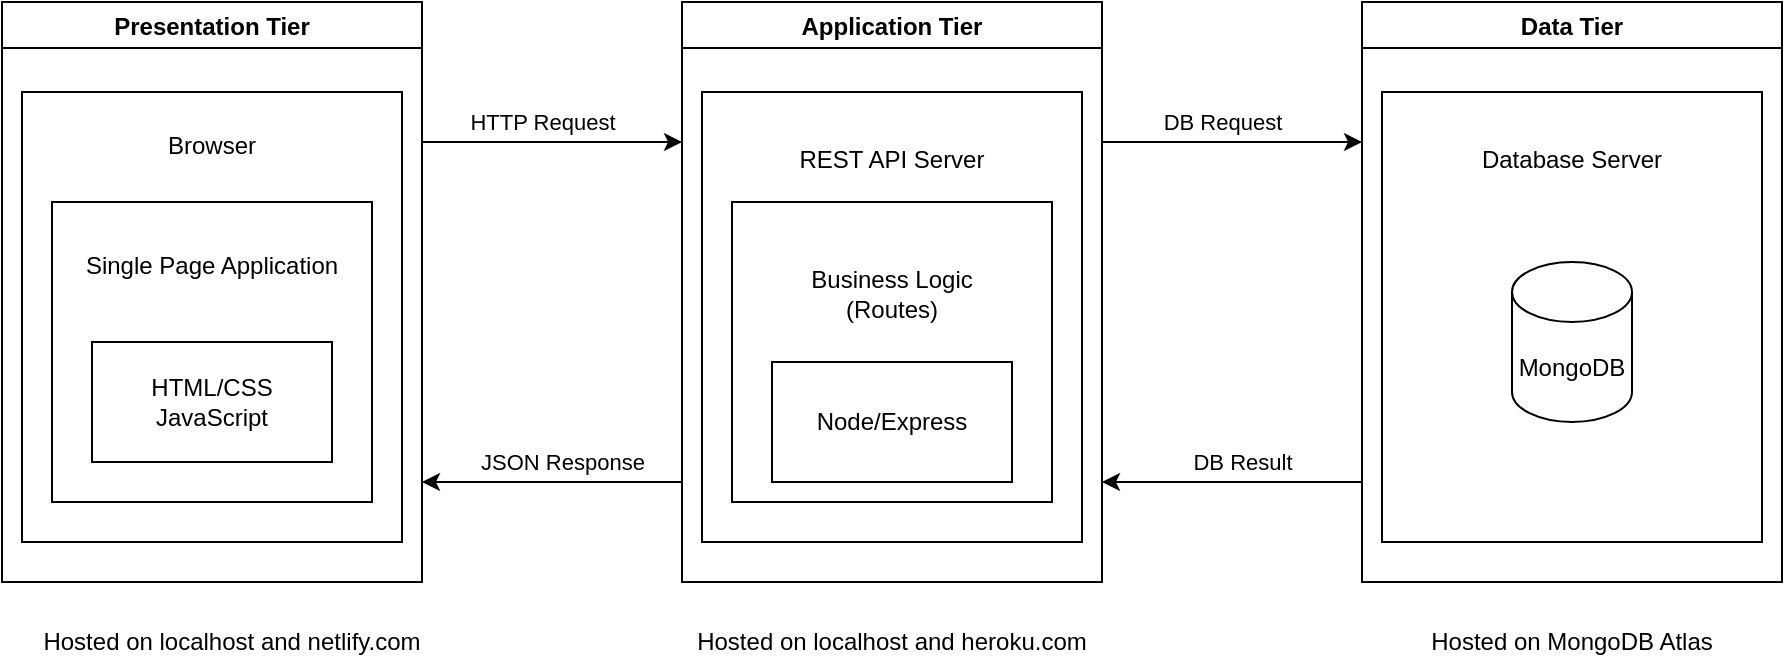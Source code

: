 <mxfile version="14.9.6" type="device"><diagram id="5D6tmy7sr3LoEZoRBFoa" name="Page-1"><mxGraphModel dx="410" dy="237" grid="1" gridSize="10" guides="1" tooltips="1" connect="1" arrows="1" fold="1" page="1" pageScale="1" pageWidth="1100" pageHeight="850" math="0" shadow="0"><root><mxCell id="0"/><mxCell id="1" parent="0"/><mxCell id="wRTsTO59Z3Ek4nzacMVy-1" value="Presentation Tier" style="swimlane;" parent="1" vertex="1"><mxGeometry x="30" y="30" width="210" height="290" as="geometry"/></mxCell><mxCell id="wRTsTO59Z3Ek4nzacMVy-4" value="Browser&lt;br&gt;&lt;br&gt;&lt;br&gt;&lt;br&gt;&lt;br&gt;&lt;br&gt;&lt;br&gt;&lt;br&gt;&lt;br&gt;&lt;br&gt;&lt;br&gt;&lt;br&gt;&lt;br&gt;" style="rounded=0;whiteSpace=wrap;html=1;" parent="wRTsTO59Z3Ek4nzacMVy-1" vertex="1"><mxGeometry x="10" y="45" width="190" height="225" as="geometry"/></mxCell><mxCell id="wRTsTO59Z3Ek4nzacMVy-5" value="Single Page Application&lt;br&gt;&lt;br&gt;&lt;br&gt;&lt;br&gt;&lt;br&gt;&lt;br&gt;&lt;br&gt;" style="rounded=0;whiteSpace=wrap;html=1;" parent="wRTsTO59Z3Ek4nzacMVy-1" vertex="1"><mxGeometry x="25" y="100" width="160" height="150" as="geometry"/></mxCell><mxCell id="wRTsTO59Z3Ek4nzacMVy-3" value="HTML/CSS&lt;br&gt;JavaScript" style="rounded=0;whiteSpace=wrap;html=1;" parent="wRTsTO59Z3Ek4nzacMVy-1" vertex="1"><mxGeometry x="45" y="170" width="120" height="60" as="geometry"/></mxCell><mxCell id="wRTsTO59Z3Ek4nzacMVy-6" value="Application Tier" style="swimlane;startSize=23;" parent="1" vertex="1"><mxGeometry x="370" y="30" width="210" height="290" as="geometry"/></mxCell><mxCell id="wRTsTO59Z3Ek4nzacMVy-7" value="REST API Server&lt;br&gt;&lt;br&gt;&lt;br&gt;&lt;br&gt;&lt;br&gt;&lt;br&gt;&lt;br&gt;&lt;br&gt;&lt;br&gt;&lt;br&gt;&lt;br&gt;&lt;br&gt;" style="rounded=0;whiteSpace=wrap;html=1;" parent="wRTsTO59Z3Ek4nzacMVy-6" vertex="1"><mxGeometry x="10" y="45" width="190" height="225" as="geometry"/></mxCell><mxCell id="wRTsTO59Z3Ek4nzacMVy-8" value="Business Logic&lt;br&gt;(Routes)&lt;br&gt;&lt;br&gt;&lt;br&gt;&lt;br&gt;&lt;br&gt;" style="rounded=0;whiteSpace=wrap;html=1;" parent="wRTsTO59Z3Ek4nzacMVy-6" vertex="1"><mxGeometry x="25" y="100" width="160" height="150" as="geometry"/></mxCell><mxCell id="wRTsTO59Z3Ek4nzacMVy-30" value="Node/Express" style="rounded=0;whiteSpace=wrap;html=1;" parent="wRTsTO59Z3Ek4nzacMVy-6" vertex="1"><mxGeometry x="45" y="180" width="120" height="60" as="geometry"/></mxCell><mxCell id="wRTsTO59Z3Ek4nzacMVy-10" value="Data Tier" style="swimlane;" parent="1" vertex="1"><mxGeometry x="710" y="30" width="210" height="290" as="geometry"/></mxCell><mxCell id="wRTsTO59Z3Ek4nzacMVy-11" value="Database Server&lt;br&gt;&lt;br&gt;&lt;br&gt;&lt;br&gt;&lt;br&gt;&lt;br&gt;&lt;br&gt;&lt;br&gt;&lt;br&gt;&lt;br&gt;&lt;br&gt;&lt;br&gt;" style="rounded=0;whiteSpace=wrap;html=1;" parent="wRTsTO59Z3Ek4nzacMVy-10" vertex="1"><mxGeometry x="10" y="45" width="190" height="225" as="geometry"/></mxCell><mxCell id="wRTsTO59Z3Ek4nzacMVy-14" value="MongoDB" style="shape=cylinder3;whiteSpace=wrap;html=1;boundedLbl=1;backgroundOutline=1;size=15;" parent="wRTsTO59Z3Ek4nzacMVy-10" vertex="1"><mxGeometry x="75" y="130" width="60" height="80" as="geometry"/></mxCell><mxCell id="wRTsTO59Z3Ek4nzacMVy-22" value="" style="endArrow=classic;html=1;" parent="1" edge="1"><mxGeometry width="50" height="50" relative="1" as="geometry"><mxPoint x="580" y="100" as="sourcePoint"/><mxPoint x="710" y="100" as="targetPoint"/></mxGeometry></mxCell><mxCell id="wRTsTO59Z3Ek4nzacMVy-27" value="DB Request" style="edgeLabel;html=1;align=center;verticalAlign=middle;resizable=0;points=[];" parent="wRTsTO59Z3Ek4nzacMVy-22" vertex="1" connectable="0"><mxGeometry x="0.446" y="-2" relative="1" as="geometry"><mxPoint x="-34" y="-12" as="offset"/></mxGeometry></mxCell><mxCell id="wRTsTO59Z3Ek4nzacMVy-23" value="" style="endArrow=classic;html=1;" parent="1" edge="1"><mxGeometry width="50" height="50" relative="1" as="geometry"><mxPoint x="240" y="100" as="sourcePoint"/><mxPoint x="370" y="100" as="targetPoint"/></mxGeometry></mxCell><mxCell id="wRTsTO59Z3Ek4nzacMVy-26" value="HTTP Request" style="edgeLabel;html=1;align=center;verticalAlign=middle;resizable=0;points=[];" parent="wRTsTO59Z3Ek4nzacMVy-23" vertex="1" connectable="0"><mxGeometry x="-0.277" y="7" relative="1" as="geometry"><mxPoint x="13" y="-3" as="offset"/></mxGeometry></mxCell><mxCell id="wRTsTO59Z3Ek4nzacMVy-24" value="" style="endArrow=classic;html=1;" parent="1" edge="1"><mxGeometry width="50" height="50" relative="1" as="geometry"><mxPoint x="710" y="270" as="sourcePoint"/><mxPoint x="580" y="270" as="targetPoint"/></mxGeometry></mxCell><mxCell id="wRTsTO59Z3Ek4nzacMVy-28" value="DB Result" style="edgeLabel;html=1;align=center;verticalAlign=middle;resizable=0;points=[];" parent="wRTsTO59Z3Ek4nzacMVy-24" vertex="1" connectable="0"><mxGeometry x="-0.369" y="-4" relative="1" as="geometry"><mxPoint x="-19" y="-6" as="offset"/></mxGeometry></mxCell><mxCell id="wRTsTO59Z3Ek4nzacMVy-25" value="" style="endArrow=classic;html=1;" parent="1" edge="1"><mxGeometry width="50" height="50" relative="1" as="geometry"><mxPoint x="370" y="270" as="sourcePoint"/><mxPoint x="240" y="270" as="targetPoint"/><Array as="points"><mxPoint x="310" y="270"/></Array></mxGeometry></mxCell><mxCell id="wRTsTO59Z3Ek4nzacMVy-29" value="JSON Response" style="edgeLabel;html=1;align=center;verticalAlign=middle;resizable=0;points=[];" parent="wRTsTO59Z3Ek4nzacMVy-25" vertex="1" connectable="0"><mxGeometry x="-0.292" y="-1" relative="1" as="geometry"><mxPoint x="-14" y="-9" as="offset"/></mxGeometry></mxCell><mxCell id="zzGUseiXpO1pWAsK9uYn-1" value="Hosted on localhost and heroku.com" style="text;html=1;strokeColor=none;fillColor=none;align=center;verticalAlign=middle;whiteSpace=wrap;rounded=0;" vertex="1" parent="1"><mxGeometry x="370" y="340" width="210" height="20" as="geometry"/></mxCell><mxCell id="zzGUseiXpO1pWAsK9uYn-2" value="Hosted on localhost and netlify.com" style="text;html=1;strokeColor=none;fillColor=none;align=center;verticalAlign=middle;whiteSpace=wrap;rounded=0;" vertex="1" parent="1"><mxGeometry x="40" y="340" width="210" height="20" as="geometry"/></mxCell><mxCell id="zzGUseiXpO1pWAsK9uYn-3" value="Hosted on MongoDB Atlas" style="text;html=1;strokeColor=none;fillColor=none;align=center;verticalAlign=middle;whiteSpace=wrap;rounded=0;" vertex="1" parent="1"><mxGeometry x="710" y="340" width="210" height="20" as="geometry"/></mxCell></root></mxGraphModel></diagram></mxfile>